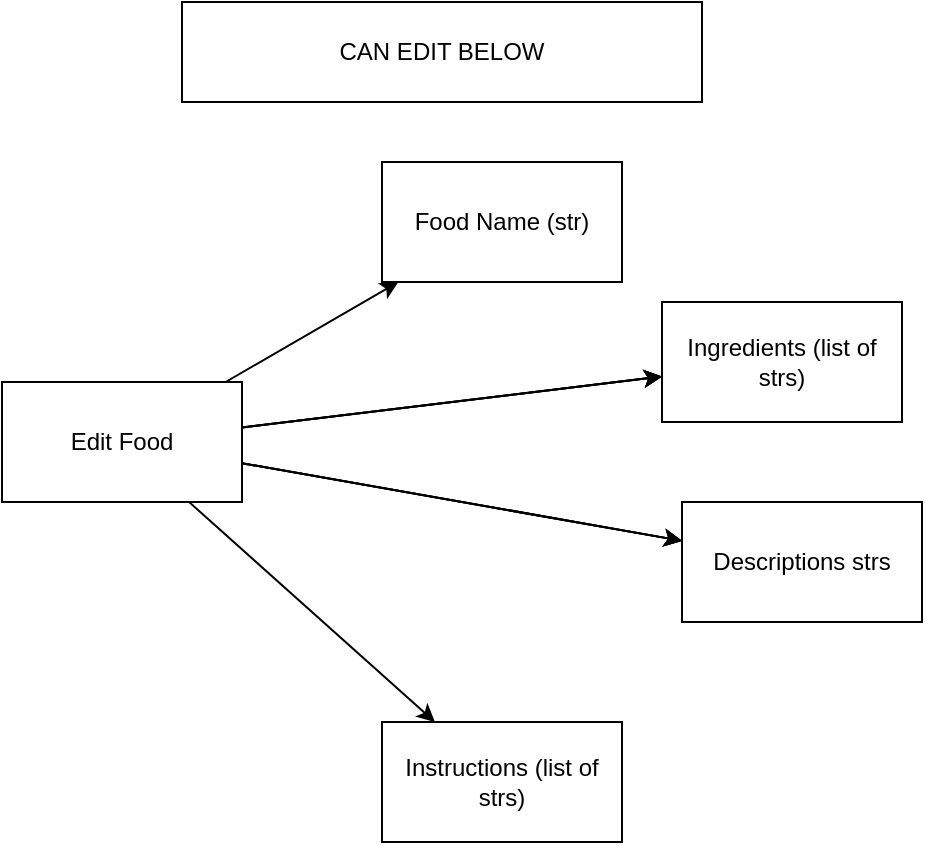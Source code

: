 <mxfile>
    <diagram id="ht8OvES0bI2jrdzAYkuD" name="Page-1">
        <mxGraphModel dx="1002" dy="643" grid="1" gridSize="10" guides="1" tooltips="1" connect="1" arrows="1" fold="1" page="1" pageScale="1" pageWidth="850" pageHeight="1100" math="0" shadow="0">
            <root>
                <mxCell id="0"/>
                <mxCell id="1" parent="0"/>
                <mxCell id="4" value="" style="edgeStyle=none;html=1;" edge="1" parent="1" source="2" target="3">
                    <mxGeometry relative="1" as="geometry"/>
                </mxCell>
                <mxCell id="7" value="" style="edgeStyle=none;html=1;" edge="1" parent="1" source="2" target="6">
                    <mxGeometry relative="1" as="geometry"/>
                </mxCell>
                <mxCell id="8" value="" style="edgeStyle=none;html=1;" edge="1" parent="1" source="2" target="6">
                    <mxGeometry relative="1" as="geometry"/>
                </mxCell>
                <mxCell id="9" value="" style="edgeStyle=none;html=1;" edge="1" parent="1" source="2" target="6">
                    <mxGeometry relative="1" as="geometry"/>
                </mxCell>
                <mxCell id="11" value="" style="edgeStyle=none;html=1;" edge="1" parent="1" source="2" target="10">
                    <mxGeometry relative="1" as="geometry"/>
                </mxCell>
                <mxCell id="12" value="" style="edgeStyle=none;html=1;" edge="1" parent="1" source="2" target="10">
                    <mxGeometry relative="1" as="geometry"/>
                </mxCell>
                <mxCell id="13" value="" style="edgeStyle=none;html=1;" edge="1" parent="1" source="2" target="10">
                    <mxGeometry relative="1" as="geometry"/>
                </mxCell>
                <mxCell id="16" value="" style="edgeStyle=none;html=1;" edge="1" parent="1" source="2" target="15">
                    <mxGeometry relative="1" as="geometry"/>
                </mxCell>
                <mxCell id="2" value="Edit Food" style="rounded=0;whiteSpace=wrap;html=1;" vertex="1" parent="1">
                    <mxGeometry x="60" y="250" width="120" height="60" as="geometry"/>
                </mxCell>
                <mxCell id="3" value="Food Name (str)" style="rounded=0;whiteSpace=wrap;html=1;" vertex="1" parent="1">
                    <mxGeometry x="250" y="140" width="120" height="60" as="geometry"/>
                </mxCell>
                <mxCell id="5" value="CAN EDIT BELOW" style="rounded=0;whiteSpace=wrap;html=1;" vertex="1" parent="1">
                    <mxGeometry x="150" y="60" width="260" height="50" as="geometry"/>
                </mxCell>
                <mxCell id="6" value="Ingredients (list of strs)" style="rounded=0;whiteSpace=wrap;html=1;" vertex="1" parent="1">
                    <mxGeometry x="390" y="210" width="120" height="60" as="geometry"/>
                </mxCell>
                <mxCell id="10" value="Descriptions strs" style="rounded=0;whiteSpace=wrap;html=1;" vertex="1" parent="1">
                    <mxGeometry x="400" y="310" width="120" height="60" as="geometry"/>
                </mxCell>
                <mxCell id="15" value="Instructions (list of strs)" style="rounded=0;whiteSpace=wrap;html=1;" vertex="1" parent="1">
                    <mxGeometry x="250" y="420" width="120" height="60" as="geometry"/>
                </mxCell>
            </root>
        </mxGraphModel>
    </diagram>
</mxfile>